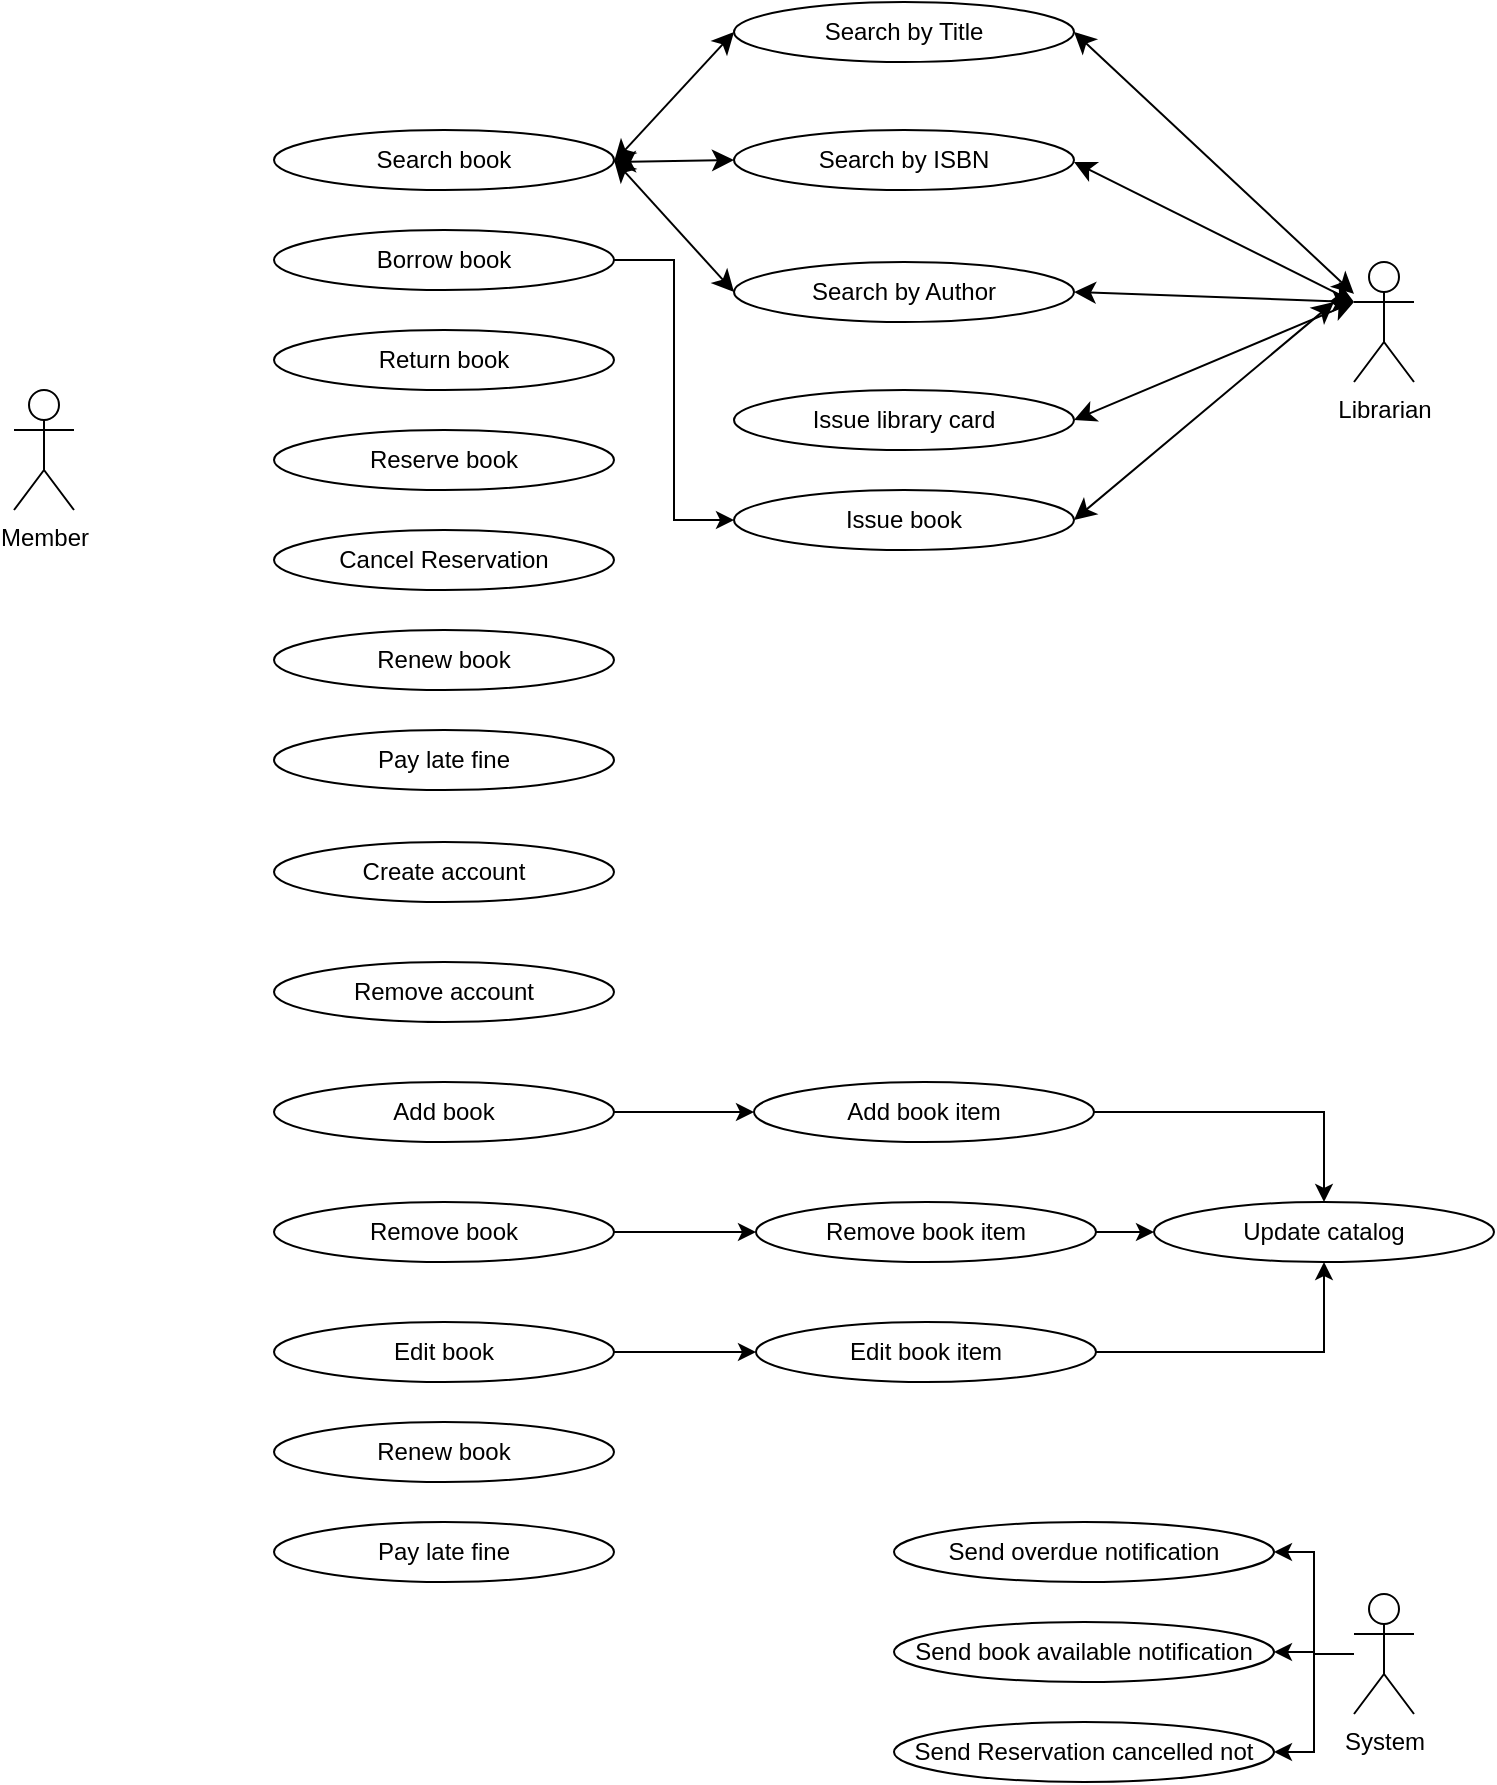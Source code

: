 <mxfile version="21.1.5" type="github">
  <diagram name="Page-1" id="2KNZ8jZcobERB5cp3ubF">
    <mxGraphModel dx="1605" dy="864" grid="1" gridSize="10" guides="1" tooltips="1" connect="1" arrows="1" fold="1" page="1" pageScale="1" pageWidth="827" pageHeight="1169" math="0" shadow="0">
      <root>
        <mxCell id="0" />
        <mxCell id="1" parent="0" />
        <mxCell id="VkX-qxRCHVtP_Vi1j6WC-1" value="Member" style="shape=umlActor;verticalLabelPosition=bottom;verticalAlign=top;html=1;outlineConnect=0;" vertex="1" parent="1">
          <mxGeometry x="70" y="244" width="30" height="60" as="geometry" />
        </mxCell>
        <mxCell id="VkX-qxRCHVtP_Vi1j6WC-2" value="Librarian" style="shape=umlActor;verticalLabelPosition=bottom;verticalAlign=top;html=1;outlineConnect=0;" vertex="1" parent="1">
          <mxGeometry x="740" y="180" width="30" height="60" as="geometry" />
        </mxCell>
        <mxCell id="VkX-qxRCHVtP_Vi1j6WC-39" style="edgeStyle=orthogonalEdgeStyle;rounded=0;orthogonalLoop=1;jettySize=auto;html=1;entryX=1;entryY=0.5;entryDx=0;entryDy=0;" edge="1" parent="1" source="VkX-qxRCHVtP_Vi1j6WC-3" target="VkX-qxRCHVtP_Vi1j6WC-14">
          <mxGeometry relative="1" as="geometry" />
        </mxCell>
        <mxCell id="VkX-qxRCHVtP_Vi1j6WC-40" style="edgeStyle=orthogonalEdgeStyle;rounded=0;orthogonalLoop=1;jettySize=auto;html=1;entryX=1;entryY=0.5;entryDx=0;entryDy=0;" edge="1" parent="1" source="VkX-qxRCHVtP_Vi1j6WC-3" target="VkX-qxRCHVtP_Vi1j6WC-16">
          <mxGeometry relative="1" as="geometry" />
        </mxCell>
        <mxCell id="VkX-qxRCHVtP_Vi1j6WC-41" style="edgeStyle=orthogonalEdgeStyle;rounded=0;orthogonalLoop=1;jettySize=auto;html=1;entryX=1;entryY=0.5;entryDx=0;entryDy=0;" edge="1" parent="1" source="VkX-qxRCHVtP_Vi1j6WC-3" target="VkX-qxRCHVtP_Vi1j6WC-15">
          <mxGeometry relative="1" as="geometry" />
        </mxCell>
        <mxCell id="VkX-qxRCHVtP_Vi1j6WC-3" value="System" style="shape=umlActor;verticalLabelPosition=bottom;verticalAlign=top;html=1;outlineConnect=0;" vertex="1" parent="1">
          <mxGeometry x="740" y="846" width="30" height="60" as="geometry" />
        </mxCell>
        <mxCell id="VkX-qxRCHVtP_Vi1j6WC-38" style="edgeStyle=orthogonalEdgeStyle;rounded=0;orthogonalLoop=1;jettySize=auto;html=1;exitX=1;exitY=0.5;exitDx=0;exitDy=0;entryX=0;entryY=0.5;entryDx=0;entryDy=0;" edge="1" parent="1" source="VkX-qxRCHVtP_Vi1j6WC-4" target="VkX-qxRCHVtP_Vi1j6WC-22">
          <mxGeometry relative="1" as="geometry" />
        </mxCell>
        <mxCell id="VkX-qxRCHVtP_Vi1j6WC-4" value="Borrow book" style="ellipse;whiteSpace=wrap;html=1;" vertex="1" parent="1">
          <mxGeometry x="200" y="164" width="170" height="30" as="geometry" />
        </mxCell>
        <mxCell id="VkX-qxRCHVtP_Vi1j6WC-5" value="Return book" style="ellipse;whiteSpace=wrap;html=1;" vertex="1" parent="1">
          <mxGeometry x="200" y="214" width="170" height="30" as="geometry" />
        </mxCell>
        <mxCell id="VkX-qxRCHVtP_Vi1j6WC-6" value="Cancel Reservation" style="ellipse;whiteSpace=wrap;html=1;" vertex="1" parent="1">
          <mxGeometry x="200" y="314" width="170" height="30" as="geometry" />
        </mxCell>
        <mxCell id="VkX-qxRCHVtP_Vi1j6WC-7" value="Renew book" style="ellipse;whiteSpace=wrap;html=1;" vertex="1" parent="1">
          <mxGeometry x="200" y="364" width="170" height="30" as="geometry" />
        </mxCell>
        <mxCell id="VkX-qxRCHVtP_Vi1j6WC-8" value="Pay late fine" style="ellipse;whiteSpace=wrap;html=1;" vertex="1" parent="1">
          <mxGeometry x="200" y="414" width="170" height="30" as="geometry" />
        </mxCell>
        <mxCell id="VkX-qxRCHVtP_Vi1j6WC-47" value="" style="edgeStyle=orthogonalEdgeStyle;rounded=0;orthogonalLoop=1;jettySize=auto;html=1;" edge="1" parent="1" source="VkX-qxRCHVtP_Vi1j6WC-9" target="VkX-qxRCHVtP_Vi1j6WC-44">
          <mxGeometry relative="1" as="geometry" />
        </mxCell>
        <mxCell id="VkX-qxRCHVtP_Vi1j6WC-9" value="Add book" style="ellipse;whiteSpace=wrap;html=1;" vertex="1" parent="1">
          <mxGeometry x="200" y="590" width="170" height="30" as="geometry" />
        </mxCell>
        <mxCell id="VkX-qxRCHVtP_Vi1j6WC-48" value="" style="edgeStyle=orthogonalEdgeStyle;rounded=0;orthogonalLoop=1;jettySize=auto;html=1;" edge="1" parent="1" source="VkX-qxRCHVtP_Vi1j6WC-10" target="VkX-qxRCHVtP_Vi1j6WC-45">
          <mxGeometry relative="1" as="geometry" />
        </mxCell>
        <mxCell id="VkX-qxRCHVtP_Vi1j6WC-10" value="Remove book" style="ellipse;whiteSpace=wrap;html=1;" vertex="1" parent="1">
          <mxGeometry x="200" y="650" width="170" height="30" as="geometry" />
        </mxCell>
        <mxCell id="VkX-qxRCHVtP_Vi1j6WC-53" style="edgeStyle=orthogonalEdgeStyle;rounded=0;orthogonalLoop=1;jettySize=auto;html=1;exitX=1;exitY=0.5;exitDx=0;exitDy=0;entryX=0.5;entryY=1;entryDx=0;entryDy=0;" edge="1" parent="1" source="VkX-qxRCHVtP_Vi1j6WC-11" target="VkX-qxRCHVtP_Vi1j6WC-50">
          <mxGeometry relative="1" as="geometry" />
        </mxCell>
        <mxCell id="VkX-qxRCHVtP_Vi1j6WC-11" value="Edit book item" style="ellipse;whiteSpace=wrap;html=1;" vertex="1" parent="1">
          <mxGeometry x="441" y="710" width="170" height="30" as="geometry" />
        </mxCell>
        <mxCell id="VkX-qxRCHVtP_Vi1j6WC-12" value="Renew book" style="ellipse;whiteSpace=wrap;html=1;" vertex="1" parent="1">
          <mxGeometry x="200" y="760" width="170" height="30" as="geometry" />
        </mxCell>
        <mxCell id="VkX-qxRCHVtP_Vi1j6WC-13" value="Pay late fine" style="ellipse;whiteSpace=wrap;html=1;" vertex="1" parent="1">
          <mxGeometry x="200" y="810" width="170" height="30" as="geometry" />
        </mxCell>
        <mxCell id="VkX-qxRCHVtP_Vi1j6WC-14" value="Send overdue notification" style="ellipse;whiteSpace=wrap;html=1;" vertex="1" parent="1">
          <mxGeometry x="510" y="810" width="190" height="30" as="geometry" />
        </mxCell>
        <mxCell id="VkX-qxRCHVtP_Vi1j6WC-15" value="Send book available notification" style="ellipse;whiteSpace=wrap;html=1;" vertex="1" parent="1">
          <mxGeometry x="510" y="860" width="190" height="30" as="geometry" />
        </mxCell>
        <mxCell id="VkX-qxRCHVtP_Vi1j6WC-16" value="Send Reservation cancelled not" style="ellipse;whiteSpace=wrap;html=1;" vertex="1" parent="1">
          <mxGeometry x="510" y="910" width="190" height="30" as="geometry" />
        </mxCell>
        <mxCell id="VkX-qxRCHVtP_Vi1j6WC-19" value="Search book" style="ellipse;whiteSpace=wrap;html=1;" vertex="1" parent="1">
          <mxGeometry x="200" y="114" width="170" height="30" as="geometry" />
        </mxCell>
        <mxCell id="VkX-qxRCHVtP_Vi1j6WC-20" value="Reserve book" style="ellipse;whiteSpace=wrap;html=1;" vertex="1" parent="1">
          <mxGeometry x="200" y="264" width="170" height="30" as="geometry" />
        </mxCell>
        <mxCell id="VkX-qxRCHVtP_Vi1j6WC-22" value="Issue book" style="ellipse;whiteSpace=wrap;html=1;" vertex="1" parent="1">
          <mxGeometry x="430" y="294" width="170" height="30" as="geometry" />
        </mxCell>
        <mxCell id="VkX-qxRCHVtP_Vi1j6WC-23" value="Issue library card" style="ellipse;whiteSpace=wrap;html=1;" vertex="1" parent="1">
          <mxGeometry x="430" y="244" width="170" height="30" as="geometry" />
        </mxCell>
        <mxCell id="VkX-qxRCHVtP_Vi1j6WC-25" value="Search by Title" style="ellipse;whiteSpace=wrap;html=1;" vertex="1" parent="1">
          <mxGeometry x="430" y="50" width="170" height="30" as="geometry" />
        </mxCell>
        <mxCell id="VkX-qxRCHVtP_Vi1j6WC-27" value="Search by Author" style="ellipse;whiteSpace=wrap;html=1;" vertex="1" parent="1">
          <mxGeometry x="430" y="180" width="170" height="30" as="geometry" />
        </mxCell>
        <mxCell id="VkX-qxRCHVtP_Vi1j6WC-29" value="Search by ISBN" style="ellipse;whiteSpace=wrap;html=1;" vertex="1" parent="1">
          <mxGeometry x="430" y="114" width="170" height="30" as="geometry" />
        </mxCell>
        <mxCell id="VkX-qxRCHVtP_Vi1j6WC-34" value="" style="edgeStyle=none;orthogonalLoop=1;jettySize=auto;html=1;endArrow=classic;startArrow=classic;endSize=8;startSize=8;rounded=0;entryX=0;entryY=0.5;entryDx=0;entryDy=0;" edge="1" parent="1" target="VkX-qxRCHVtP_Vi1j6WC-29">
          <mxGeometry width="100" relative="1" as="geometry">
            <mxPoint x="370" y="130" as="sourcePoint" />
            <mxPoint x="420" y="130" as="targetPoint" />
            <Array as="points" />
          </mxGeometry>
        </mxCell>
        <mxCell id="VkX-qxRCHVtP_Vi1j6WC-35" value="" style="edgeStyle=none;orthogonalLoop=1;jettySize=auto;html=1;endArrow=classic;startArrow=classic;endSize=8;startSize=8;rounded=0;entryX=0;entryY=0.5;entryDx=0;entryDy=0;exitX=1;exitY=0.5;exitDx=0;exitDy=0;" edge="1" parent="1" source="VkX-qxRCHVtP_Vi1j6WC-19" target="VkX-qxRCHVtP_Vi1j6WC-27">
          <mxGeometry width="100" relative="1" as="geometry">
            <mxPoint x="380" y="140" as="sourcePoint" />
            <mxPoint x="430" y="140" as="targetPoint" />
            <Array as="points" />
          </mxGeometry>
        </mxCell>
        <mxCell id="VkX-qxRCHVtP_Vi1j6WC-36" value="" style="edgeStyle=none;orthogonalLoop=1;jettySize=auto;html=1;endArrow=classic;startArrow=classic;endSize=8;startSize=8;rounded=0;entryX=0;entryY=0.5;entryDx=0;entryDy=0;" edge="1" parent="1" target="VkX-qxRCHVtP_Vi1j6WC-25">
          <mxGeometry width="100" relative="1" as="geometry">
            <mxPoint x="370" y="130" as="sourcePoint" />
            <mxPoint x="430" y="140" as="targetPoint" />
            <Array as="points" />
          </mxGeometry>
        </mxCell>
        <mxCell id="VkX-qxRCHVtP_Vi1j6WC-37" style="edgeStyle=orthogonalEdgeStyle;rounded=0;orthogonalLoop=1;jettySize=auto;html=1;exitX=0.5;exitY=1;exitDx=0;exitDy=0;" edge="1" parent="1" source="VkX-qxRCHVtP_Vi1j6WC-25" target="VkX-qxRCHVtP_Vi1j6WC-25">
          <mxGeometry relative="1" as="geometry" />
        </mxCell>
        <mxCell id="VkX-qxRCHVtP_Vi1j6WC-42" value="Create account" style="ellipse;whiteSpace=wrap;html=1;" vertex="1" parent="1">
          <mxGeometry x="200" y="470" width="170" height="30" as="geometry" />
        </mxCell>
        <mxCell id="VkX-qxRCHVtP_Vi1j6WC-43" value="Remove account" style="ellipse;whiteSpace=wrap;html=1;" vertex="1" parent="1">
          <mxGeometry x="200" y="530" width="170" height="30" as="geometry" />
        </mxCell>
        <mxCell id="VkX-qxRCHVtP_Vi1j6WC-51" style="edgeStyle=orthogonalEdgeStyle;rounded=0;orthogonalLoop=1;jettySize=auto;html=1;entryX=0.5;entryY=0;entryDx=0;entryDy=0;" edge="1" parent="1" source="VkX-qxRCHVtP_Vi1j6WC-44" target="VkX-qxRCHVtP_Vi1j6WC-50">
          <mxGeometry relative="1" as="geometry" />
        </mxCell>
        <mxCell id="VkX-qxRCHVtP_Vi1j6WC-44" value="Add book item" style="ellipse;whiteSpace=wrap;html=1;" vertex="1" parent="1">
          <mxGeometry x="440" y="590" width="170" height="30" as="geometry" />
        </mxCell>
        <mxCell id="VkX-qxRCHVtP_Vi1j6WC-52" style="edgeStyle=orthogonalEdgeStyle;rounded=0;orthogonalLoop=1;jettySize=auto;html=1;exitX=1;exitY=0.5;exitDx=0;exitDy=0;entryX=0;entryY=0.5;entryDx=0;entryDy=0;" edge="1" parent="1" source="VkX-qxRCHVtP_Vi1j6WC-45" target="VkX-qxRCHVtP_Vi1j6WC-50">
          <mxGeometry relative="1" as="geometry" />
        </mxCell>
        <mxCell id="VkX-qxRCHVtP_Vi1j6WC-45" value="Remove book item" style="ellipse;whiteSpace=wrap;html=1;" vertex="1" parent="1">
          <mxGeometry x="441" y="650" width="170" height="30" as="geometry" />
        </mxCell>
        <mxCell id="VkX-qxRCHVtP_Vi1j6WC-49" value="" style="edgeStyle=orthogonalEdgeStyle;rounded=0;orthogonalLoop=1;jettySize=auto;html=1;" edge="1" parent="1" source="VkX-qxRCHVtP_Vi1j6WC-46" target="VkX-qxRCHVtP_Vi1j6WC-11">
          <mxGeometry relative="1" as="geometry" />
        </mxCell>
        <mxCell id="VkX-qxRCHVtP_Vi1j6WC-46" value="Edit book" style="ellipse;whiteSpace=wrap;html=1;" vertex="1" parent="1">
          <mxGeometry x="200" y="710" width="170" height="30" as="geometry" />
        </mxCell>
        <mxCell id="VkX-qxRCHVtP_Vi1j6WC-50" value="Update catalog" style="ellipse;whiteSpace=wrap;html=1;" vertex="1" parent="1">
          <mxGeometry x="640" y="650" width="170" height="30" as="geometry" />
        </mxCell>
        <mxCell id="VkX-qxRCHVtP_Vi1j6WC-57" value="" style="edgeStyle=none;orthogonalLoop=1;jettySize=auto;html=1;endArrow=classic;startArrow=classic;endSize=8;startSize=8;rounded=0;entryX=1;entryY=0.5;entryDx=0;entryDy=0;" edge="1" parent="1" source="VkX-qxRCHVtP_Vi1j6WC-2" target="VkX-qxRCHVtP_Vi1j6WC-25">
          <mxGeometry width="100" relative="1" as="geometry">
            <mxPoint x="660" y="155" as="sourcePoint" />
            <mxPoint x="720" y="90" as="targetPoint" />
            <Array as="points" />
          </mxGeometry>
        </mxCell>
        <mxCell id="VkX-qxRCHVtP_Vi1j6WC-58" value="" style="edgeStyle=none;orthogonalLoop=1;jettySize=auto;html=1;endArrow=classic;startArrow=classic;endSize=8;startSize=8;rounded=0;exitX=0;exitY=0.333;exitDx=0;exitDy=0;exitPerimeter=0;" edge="1" parent="1" source="VkX-qxRCHVtP_Vi1j6WC-2">
          <mxGeometry width="100" relative="1" as="geometry">
            <mxPoint x="740" y="260.5" as="sourcePoint" />
            <mxPoint x="600" y="130" as="targetPoint" />
            <Array as="points" />
          </mxGeometry>
        </mxCell>
        <mxCell id="VkX-qxRCHVtP_Vi1j6WC-59" value="" style="edgeStyle=none;orthogonalLoop=1;jettySize=auto;html=1;endArrow=classic;startArrow=classic;endSize=8;startSize=8;rounded=0;entryX=1;entryY=0.5;entryDx=0;entryDy=0;" edge="1" parent="1" target="VkX-qxRCHVtP_Vi1j6WC-27">
          <mxGeometry width="100" relative="1" as="geometry">
            <mxPoint x="740" y="200" as="sourcePoint" />
            <mxPoint x="610" y="140" as="targetPoint" />
            <Array as="points" />
          </mxGeometry>
        </mxCell>
        <mxCell id="VkX-qxRCHVtP_Vi1j6WC-60" value="" style="edgeStyle=none;orthogonalLoop=1;jettySize=auto;html=1;endArrow=classic;startArrow=classic;endSize=8;startSize=8;rounded=0;entryX=1;entryY=0.5;entryDx=0;entryDy=0;" edge="1" parent="1" target="VkX-qxRCHVtP_Vi1j6WC-23">
          <mxGeometry width="100" relative="1" as="geometry">
            <mxPoint x="740" y="200" as="sourcePoint" />
            <mxPoint x="620" y="150" as="targetPoint" />
            <Array as="points" />
          </mxGeometry>
        </mxCell>
        <mxCell id="VkX-qxRCHVtP_Vi1j6WC-61" value="" style="edgeStyle=none;orthogonalLoop=1;jettySize=auto;html=1;endArrow=classic;startArrow=classic;endSize=8;startSize=8;rounded=0;entryX=1;entryY=0.5;entryDx=0;entryDy=0;" edge="1" parent="1" target="VkX-qxRCHVtP_Vi1j6WC-22">
          <mxGeometry width="100" relative="1" as="geometry">
            <mxPoint x="730" y="200" as="sourcePoint" />
            <mxPoint x="630" y="160" as="targetPoint" />
            <Array as="points" />
          </mxGeometry>
        </mxCell>
      </root>
    </mxGraphModel>
  </diagram>
</mxfile>
